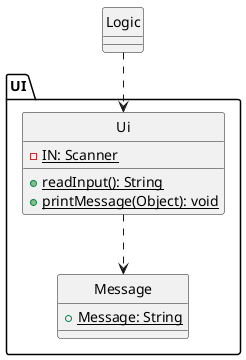 @startuml
hide circle

package "UI" {
  class Ui {
  {static}-IN: Scanner
  {static}+readInput(): String
  {static}+printMessage(Object): void
  }

  class Message {
  {static}+Message: String
  }

  Ui ..> Message
}

Logic ..> Ui
@enduml